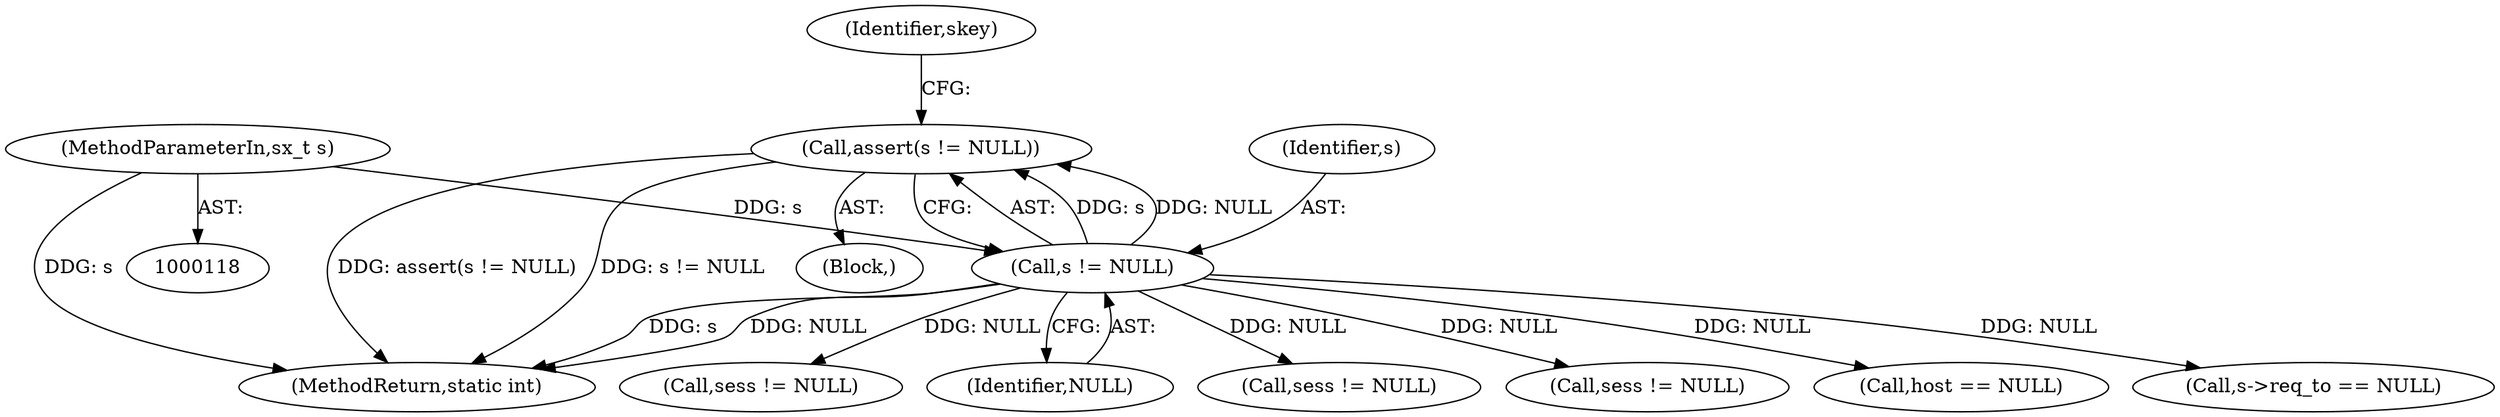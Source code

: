 digraph "0_jabberd2_8416ae54ecefa670534f27a31db71d048b9c7f16@API" {
"1000148" [label="(Call,assert(s != NULL))"];
"1000149" [label="(Call,s != NULL)"];
"1000122" [label="(MethodParameterIn,sx_t s)"];
"1000148" [label="(Call,assert(s != NULL))"];
"1000150" [label="(Identifier,s)"];
"1000122" [label="(MethodParameterIn,sx_t s)"];
"1000308" [label="(Call,sess != NULL)"];
"1000124" [label="(Block,)"];
"1000634" [label="(Call,host == NULL)"];
"1000170" [label="(Call,s->req_to == NULL)"];
"1000429" [label="(Call,sess != NULL)"];
"1000153" [label="(Identifier,skey)"];
"1000151" [label="(Identifier,NULL)"];
"1000149" [label="(Call,s != NULL)"];
"1000766" [label="(MethodReturn,static int)"];
"1000244" [label="(Call,sess != NULL)"];
"1000148" -> "1000124"  [label="AST: "];
"1000148" -> "1000149"  [label="CFG: "];
"1000149" -> "1000148"  [label="AST: "];
"1000153" -> "1000148"  [label="CFG: "];
"1000148" -> "1000766"  [label="DDG: assert(s != NULL)"];
"1000148" -> "1000766"  [label="DDG: s != NULL"];
"1000149" -> "1000148"  [label="DDG: s"];
"1000149" -> "1000148"  [label="DDG: NULL"];
"1000149" -> "1000151"  [label="CFG: "];
"1000150" -> "1000149"  [label="AST: "];
"1000151" -> "1000149"  [label="AST: "];
"1000149" -> "1000766"  [label="DDG: NULL"];
"1000149" -> "1000766"  [label="DDG: s"];
"1000122" -> "1000149"  [label="DDG: s"];
"1000149" -> "1000170"  [label="DDG: NULL"];
"1000149" -> "1000244"  [label="DDG: NULL"];
"1000149" -> "1000308"  [label="DDG: NULL"];
"1000149" -> "1000429"  [label="DDG: NULL"];
"1000149" -> "1000634"  [label="DDG: NULL"];
"1000122" -> "1000118"  [label="AST: "];
"1000122" -> "1000766"  [label="DDG: s"];
}
